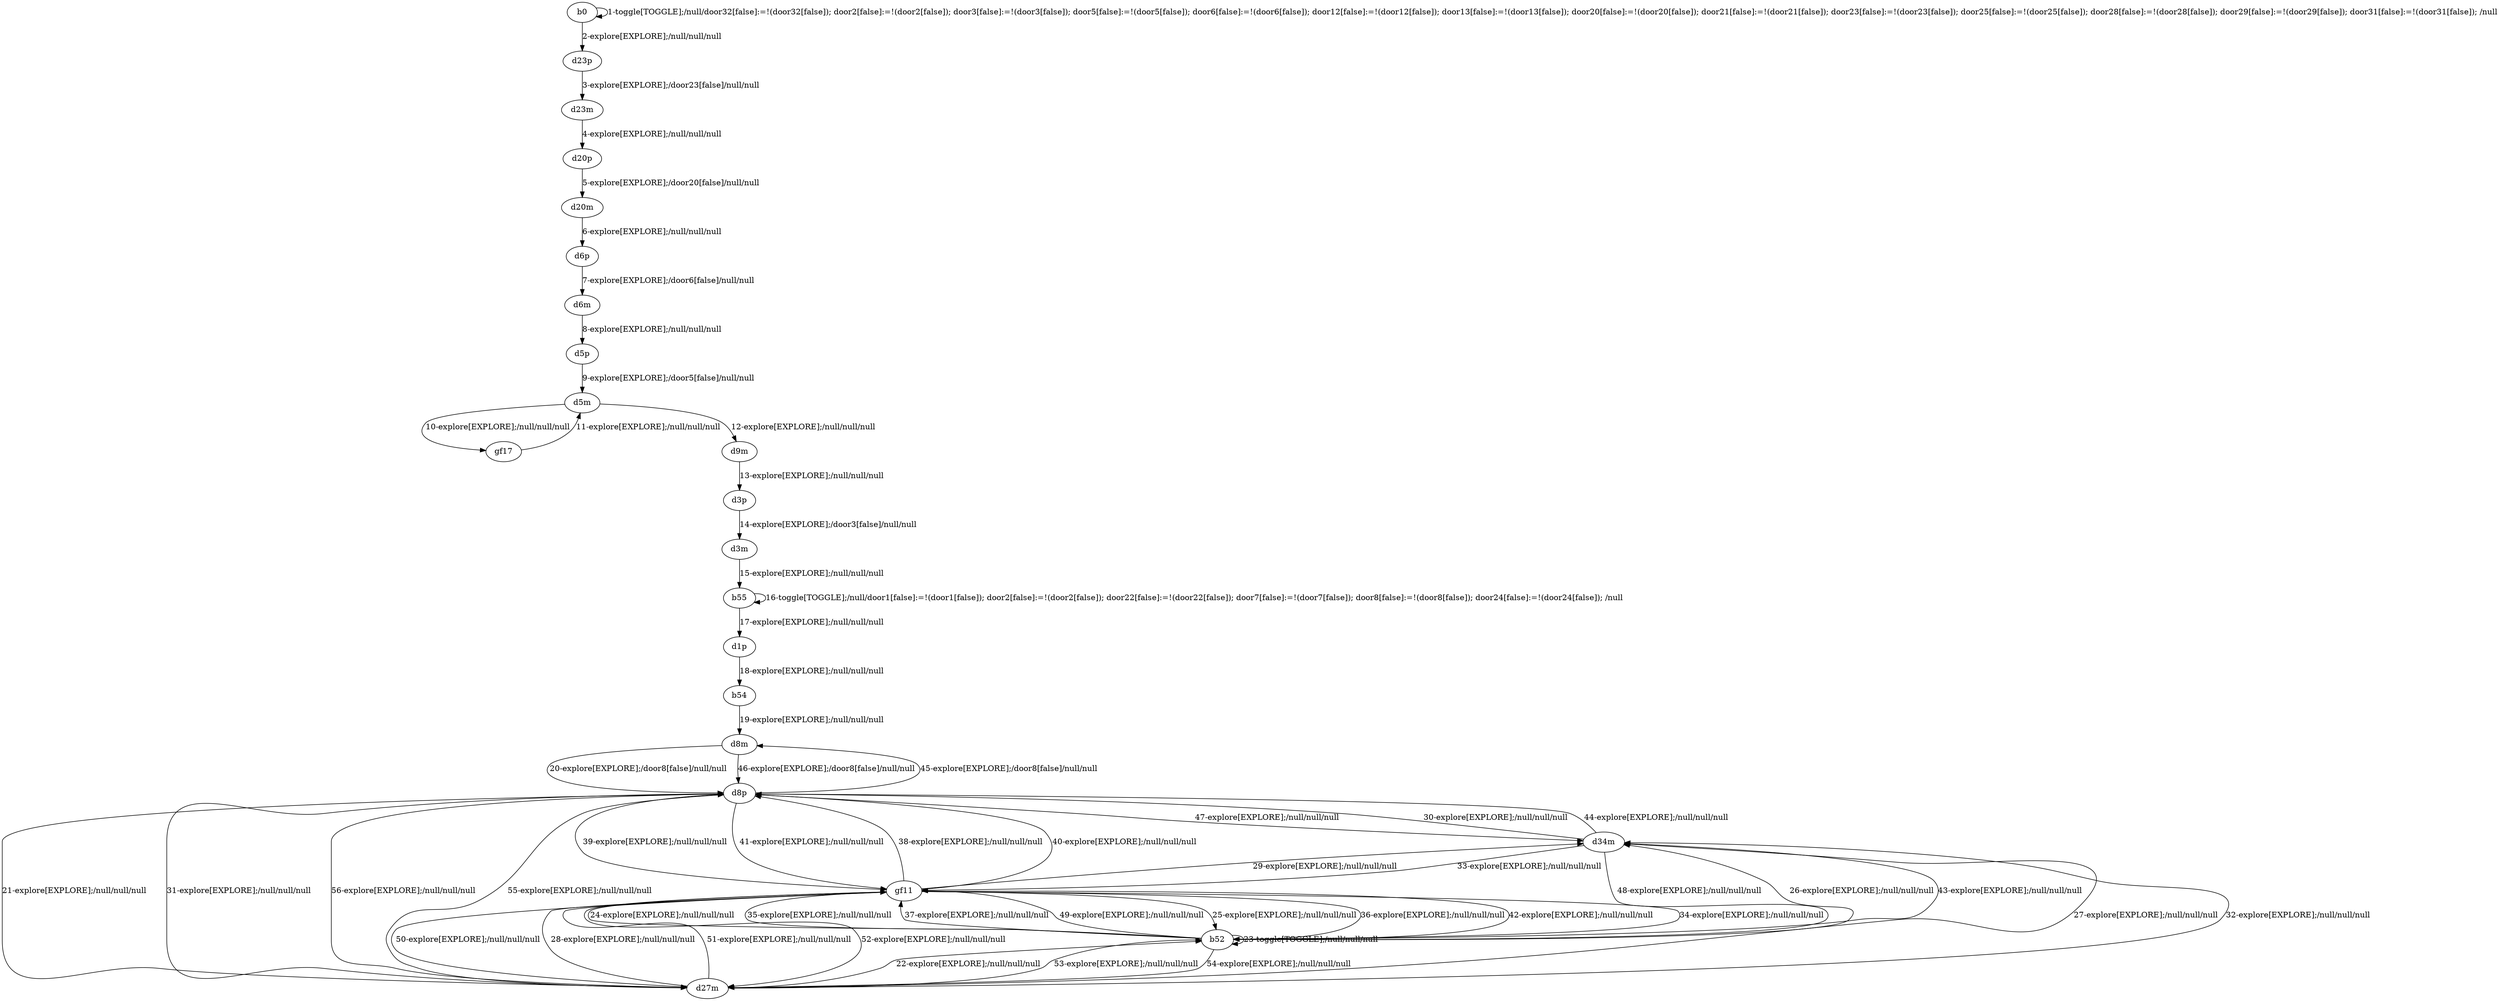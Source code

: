 # Total number of goals covered by this test: 1
# d27m --> d8p

digraph g {
"b0" -> "b0" [label = "1-toggle[TOGGLE];/null/door32[false]:=!(door32[false]); door2[false]:=!(door2[false]); door3[false]:=!(door3[false]); door5[false]:=!(door5[false]); door6[false]:=!(door6[false]); door12[false]:=!(door12[false]); door13[false]:=!(door13[false]); door20[false]:=!(door20[false]); door21[false]:=!(door21[false]); door23[false]:=!(door23[false]); door25[false]:=!(door25[false]); door28[false]:=!(door28[false]); door29[false]:=!(door29[false]); door31[false]:=!(door31[false]); /null"];
"b0" -> "d23p" [label = "2-explore[EXPLORE];/null/null/null"];
"d23p" -> "d23m" [label = "3-explore[EXPLORE];/door23[false]/null/null"];
"d23m" -> "d20p" [label = "4-explore[EXPLORE];/null/null/null"];
"d20p" -> "d20m" [label = "5-explore[EXPLORE];/door20[false]/null/null"];
"d20m" -> "d6p" [label = "6-explore[EXPLORE];/null/null/null"];
"d6p" -> "d6m" [label = "7-explore[EXPLORE];/door6[false]/null/null"];
"d6m" -> "d5p" [label = "8-explore[EXPLORE];/null/null/null"];
"d5p" -> "d5m" [label = "9-explore[EXPLORE];/door5[false]/null/null"];
"d5m" -> "gf17" [label = "10-explore[EXPLORE];/null/null/null"];
"gf17" -> "d5m" [label = "11-explore[EXPLORE];/null/null/null"];
"d5m" -> "d9m" [label = "12-explore[EXPLORE];/null/null/null"];
"d9m" -> "d3p" [label = "13-explore[EXPLORE];/null/null/null"];
"d3p" -> "d3m" [label = "14-explore[EXPLORE];/door3[false]/null/null"];
"d3m" -> "b55" [label = "15-explore[EXPLORE];/null/null/null"];
"b55" -> "b55" [label = "16-toggle[TOGGLE];/null/door1[false]:=!(door1[false]); door2[false]:=!(door2[false]); door22[false]:=!(door22[false]); door7[false]:=!(door7[false]); door8[false]:=!(door8[false]); door24[false]:=!(door24[false]); /null"];
"b55" -> "d1p" [label = "17-explore[EXPLORE];/null/null/null"];
"d1p" -> "b54" [label = "18-explore[EXPLORE];/null/null/null"];
"b54" -> "d8m" [label = "19-explore[EXPLORE];/null/null/null"];
"d8m" -> "d8p" [label = "20-explore[EXPLORE];/door8[false]/null/null"];
"d8p" -> "d27m" [label = "21-explore[EXPLORE];/null/null/null"];
"d27m" -> "b52" [label = "22-explore[EXPLORE];/null/null/null"];
"b52" -> "b52" [label = "23-toggle[TOGGLE];/null/null/null"];
"b52" -> "gf11" [label = "24-explore[EXPLORE];/null/null/null"];
"gf11" -> "b52" [label = "25-explore[EXPLORE];/null/null/null"];
"b52" -> "d34m" [label = "26-explore[EXPLORE];/null/null/null"];
"d34m" -> "d27m" [label = "27-explore[EXPLORE];/null/null/null"];
"d27m" -> "gf11" [label = "28-explore[EXPLORE];/null/null/null"];
"gf11" -> "d34m" [label = "29-explore[EXPLORE];/null/null/null"];
"d34m" -> "d8p" [label = "30-explore[EXPLORE];/null/null/null"];
"d8p" -> "d27m" [label = "31-explore[EXPLORE];/null/null/null"];
"d27m" -> "d34m" [label = "32-explore[EXPLORE];/null/null/null"];
"d34m" -> "gf11" [label = "33-explore[EXPLORE];/null/null/null"];
"gf11" -> "b52" [label = "34-explore[EXPLORE];/null/null/null"];
"b52" -> "gf11" [label = "35-explore[EXPLORE];/null/null/null"];
"gf11" -> "b52" [label = "36-explore[EXPLORE];/null/null/null"];
"b52" -> "gf11" [label = "37-explore[EXPLORE];/null/null/null"];
"gf11" -> "d8p" [label = "38-explore[EXPLORE];/null/null/null"];
"d8p" -> "gf11" [label = "39-explore[EXPLORE];/null/null/null"];
"gf11" -> "d8p" [label = "40-explore[EXPLORE];/null/null/null"];
"d8p" -> "gf11" [label = "41-explore[EXPLORE];/null/null/null"];
"gf11" -> "b52" [label = "42-explore[EXPLORE];/null/null/null"];
"b52" -> "d34m" [label = "43-explore[EXPLORE];/null/null/null"];
"d34m" -> "d8p" [label = "44-explore[EXPLORE];/null/null/null"];
"d8p" -> "d8m" [label = "45-explore[EXPLORE];/door8[false]/null/null"];
"d8m" -> "d8p" [label = "46-explore[EXPLORE];/door8[false]/null/null"];
"d8p" -> "d34m" [label = "47-explore[EXPLORE];/null/null/null"];
"d34m" -> "b52" [label = "48-explore[EXPLORE];/null/null/null"];
"b52" -> "gf11" [label = "49-explore[EXPLORE];/null/null/null"];
"gf11" -> "d27m" [label = "50-explore[EXPLORE];/null/null/null"];
"d27m" -> "gf11" [label = "51-explore[EXPLORE];/null/null/null"];
"gf11" -> "d27m" [label = "52-explore[EXPLORE];/null/null/null"];
"d27m" -> "b52" [label = "53-explore[EXPLORE];/null/null/null"];
"b52" -> "d27m" [label = "54-explore[EXPLORE];/null/null/null"];
"d27m" -> "d8p" [label = "55-explore[EXPLORE];/null/null/null"];
"d8p" -> "d27m" [label = "56-explore[EXPLORE];/null/null/null"];
}